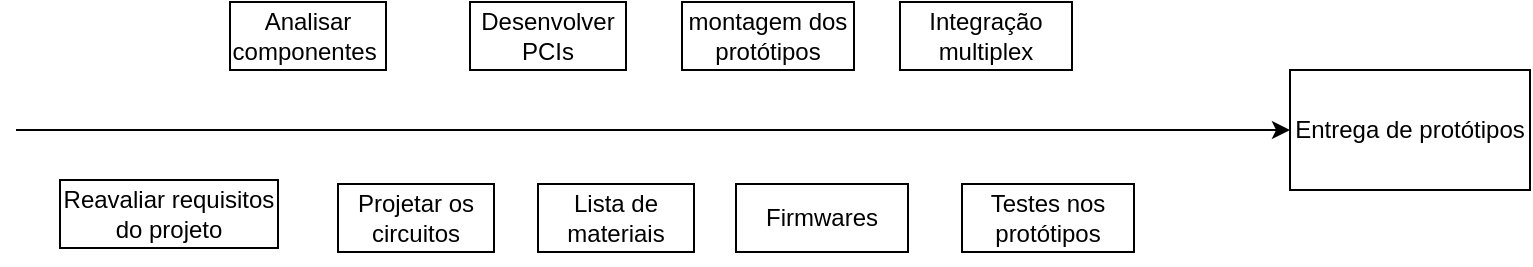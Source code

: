<mxfile version="20.0.4" type="device"><diagram id="0bJa8DR7WnGftr-mDZIW" name="Page-1"><mxGraphModel dx="981" dy="548" grid="0" gridSize="10" guides="1" tooltips="1" connect="1" arrows="1" fold="1" page="1" pageScale="1" pageWidth="827" pageHeight="1169" math="0" shadow="0"><root><mxCell id="0"/><mxCell id="1" parent="0"/><mxCell id="VNw5xnmn7PT41nilZhcn-2" value="" style="endArrow=classic;html=1;rounded=0;entryX=0;entryY=0.5;entryDx=0;entryDy=0;" edge="1" parent="1" target="VNw5xnmn7PT41nilZhcn-27"><mxGeometry width="50" height="50" relative="1" as="geometry"><mxPoint x="27" y="131" as="sourcePoint"/><mxPoint x="667" y="131" as="targetPoint"/></mxGeometry></mxCell><mxCell id="VNw5xnmn7PT41nilZhcn-4" value="Reavaliar requisitos do projeto" style="rounded=0;whiteSpace=wrap;html=1;" vertex="1" parent="1"><mxGeometry x="49" y="156" width="109" height="34" as="geometry"/></mxCell><mxCell id="VNw5xnmn7PT41nilZhcn-17" value="Analisar componentes&amp;nbsp;" style="rounded=0;whiteSpace=wrap;html=1;" vertex="1" parent="1"><mxGeometry x="134" y="67" width="78" height="34" as="geometry"/></mxCell><mxCell id="VNw5xnmn7PT41nilZhcn-19" value="Projetar os circuitos" style="rounded=0;whiteSpace=wrap;html=1;" vertex="1" parent="1"><mxGeometry x="188" y="158" width="78" height="34" as="geometry"/></mxCell><mxCell id="VNw5xnmn7PT41nilZhcn-20" style="edgeStyle=none;rounded=0;orthogonalLoop=1;jettySize=auto;html=1;exitX=0.75;exitY=1;exitDx=0;exitDy=0;" edge="1" parent="1" source="VNw5xnmn7PT41nilZhcn-4" target="VNw5xnmn7PT41nilZhcn-4"><mxGeometry relative="1" as="geometry"/></mxCell><mxCell id="VNw5xnmn7PT41nilZhcn-21" value="Desenvolver PCIs" style="rounded=0;whiteSpace=wrap;html=1;" vertex="1" parent="1"><mxGeometry x="254" y="67" width="78" height="34" as="geometry"/></mxCell><mxCell id="VNw5xnmn7PT41nilZhcn-22" value="Lista de materiais" style="rounded=0;whiteSpace=wrap;html=1;" vertex="1" parent="1"><mxGeometry x="288" y="158" width="78" height="34" as="geometry"/></mxCell><mxCell id="VNw5xnmn7PT41nilZhcn-23" value="montagem dos protótipos" style="rounded=0;whiteSpace=wrap;html=1;" vertex="1" parent="1"><mxGeometry x="360" y="67" width="86" height="34" as="geometry"/></mxCell><mxCell id="VNw5xnmn7PT41nilZhcn-24" value="Firmwares" style="rounded=0;whiteSpace=wrap;html=1;" vertex="1" parent="1"><mxGeometry x="387" y="158" width="86" height="34" as="geometry"/></mxCell><mxCell id="VNw5xnmn7PT41nilZhcn-25" value="Integração multiplex" style="rounded=0;whiteSpace=wrap;html=1;" vertex="1" parent="1"><mxGeometry x="469" y="67" width="86" height="34" as="geometry"/></mxCell><mxCell id="VNw5xnmn7PT41nilZhcn-26" value="Testes nos protótipos" style="rounded=0;whiteSpace=wrap;html=1;" vertex="1" parent="1"><mxGeometry x="500" y="158" width="86" height="34" as="geometry"/></mxCell><mxCell id="VNw5xnmn7PT41nilZhcn-27" value="Entrega de protótipos" style="rounded=0;whiteSpace=wrap;html=1;" vertex="1" parent="1"><mxGeometry x="664" y="101" width="120" height="60" as="geometry"/></mxCell></root></mxGraphModel></diagram></mxfile>